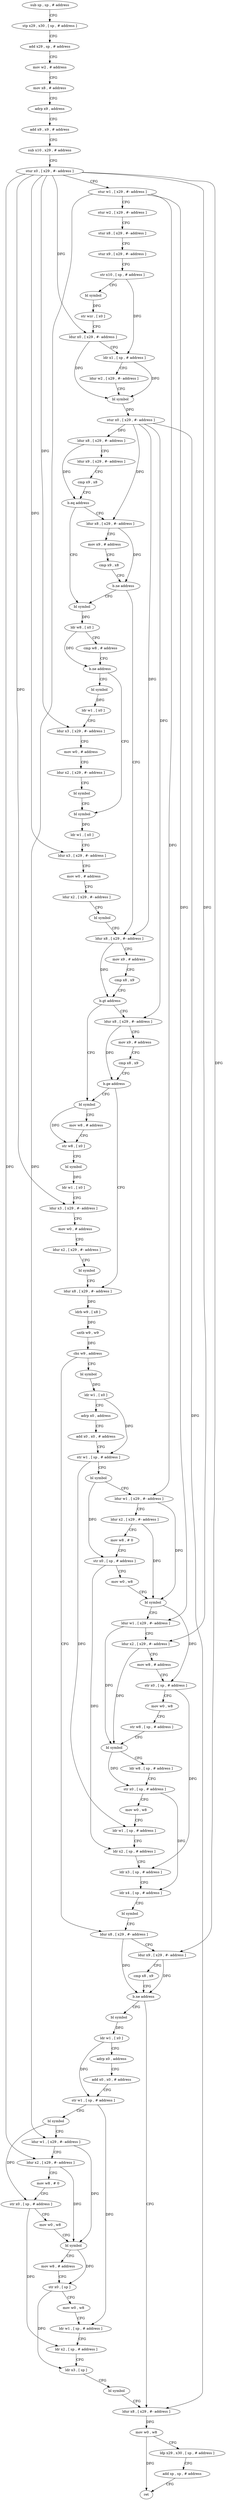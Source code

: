 digraph "func" {
"4306764" [label = "sub sp , sp , # address" ]
"4306768" [label = "stp x29 , x30 , [ sp , # address ]" ]
"4306772" [label = "add x29 , sp , # address" ]
"4306776" [label = "mov w2 , # address" ]
"4306780" [label = "mov x8 , # address" ]
"4306784" [label = "adrp x9 , address" ]
"4306788" [label = "add x9 , x9 , # address" ]
"4306792" [label = "sub x10 , x29 , # address" ]
"4306796" [label = "stur x0 , [ x29 , #- address ]" ]
"4306800" [label = "stur w1 , [ x29 , #- address ]" ]
"4306804" [label = "stur w2 , [ x29 , #- address ]" ]
"4306808" [label = "stur x8 , [ x29 , #- address ]" ]
"4306812" [label = "stur x9 , [ x29 , #- address ]" ]
"4306816" [label = "str x10 , [ sp , # address ]" ]
"4306820" [label = "bl symbol" ]
"4306824" [label = "str wzr , [ x0 ]" ]
"4306828" [label = "ldur x0 , [ x29 , #- address ]" ]
"4306832" [label = "ldr x1 , [ sp , # address ]" ]
"4306836" [label = "ldur w2 , [ x29 , #- address ]" ]
"4306840" [label = "bl symbol" ]
"4306844" [label = "stur x0 , [ x29 , #- address ]" ]
"4306848" [label = "ldur x8 , [ x29 , #- address ]" ]
"4306852" [label = "ldur x9 , [ x29 , #- address ]" ]
"4306856" [label = "cmp x9 , x8" ]
"4306860" [label = "b.eq address" ]
"4306880" [label = "bl symbol" ]
"4306864" [label = "ldur x8 , [ x29 , #- address ]" ]
"4306884" [label = "ldr w8 , [ x0 ]" ]
"4306888" [label = "cmp w8 , # address" ]
"4306892" [label = "b.ne address" ]
"4306920" [label = "bl symbol" ]
"4306896" [label = "bl symbol" ]
"4306868" [label = "mov x9 , # address" ]
"4306872" [label = "cmp x9 , x8" ]
"4306876" [label = "b.ne address" ]
"4306944" [label = "ldur x8 , [ x29 , #- address ]" ]
"4306924" [label = "ldr w1 , [ x0 ]" ]
"4306928" [label = "ldur x3 , [ x29 , #- address ]" ]
"4306932" [label = "mov w0 , # address" ]
"4306936" [label = "ldur x2 , [ x29 , #- address ]" ]
"4306940" [label = "bl symbol" ]
"4306900" [label = "ldr w1 , [ x0 ]" ]
"4306904" [label = "ldur x3 , [ x29 , #- address ]" ]
"4306908" [label = "mov w0 , # address" ]
"4306912" [label = "ldur x2 , [ x29 , #- address ]" ]
"4306916" [label = "bl symbol" ]
"4306948" [label = "mov x9 , # address" ]
"4306952" [label = "cmp x8 , x9" ]
"4306956" [label = "b.gt address" ]
"4306976" [label = "bl symbol" ]
"4306960" [label = "ldur x8 , [ x29 , #- address ]" ]
"4306980" [label = "mov w8 , # address" ]
"4306984" [label = "str w8 , [ x0 ]" ]
"4306988" [label = "bl symbol" ]
"4306992" [label = "ldr w1 , [ x0 ]" ]
"4306996" [label = "ldur x3 , [ x29 , #- address ]" ]
"4307000" [label = "mov w0 , # address" ]
"4307004" [label = "ldur x2 , [ x29 , #- address ]" ]
"4307008" [label = "bl symbol" ]
"4307012" [label = "ldur x8 , [ x29 , #- address ]" ]
"4306964" [label = "mov x9 , # address" ]
"4306968" [label = "cmp x8 , x9" ]
"4306972" [label = "b.ge address" ]
"4307136" [label = "ldur x8 , [ x29 , #- address ]" ]
"4307140" [label = "ldur x9 , [ x29 , #- address ]" ]
"4307144" [label = "cmp x8 , x9" ]
"4307148" [label = "b.ne address" ]
"4307228" [label = "ldur x8 , [ x29 , #- address ]" ]
"4307152" [label = "bl symbol" ]
"4307028" [label = "bl symbol" ]
"4307032" [label = "ldr w1 , [ x0 ]" ]
"4307036" [label = "adrp x0 , address" ]
"4307040" [label = "add x0 , x0 , # address" ]
"4307044" [label = "str w1 , [ sp , # address ]" ]
"4307048" [label = "bl symbol" ]
"4307052" [label = "ldur w1 , [ x29 , #- address ]" ]
"4307056" [label = "ldur x2 , [ x29 , #- address ]" ]
"4307060" [label = "mov w8 , # 0" ]
"4307064" [label = "str x0 , [ sp , # address ]" ]
"4307068" [label = "mov w0 , w8" ]
"4307072" [label = "bl symbol" ]
"4307076" [label = "ldur w1 , [ x29 , #- address ]" ]
"4307080" [label = "ldur x2 , [ x29 , #- address ]" ]
"4307084" [label = "mov w8 , # address" ]
"4307088" [label = "str x0 , [ sp , # address ]" ]
"4307092" [label = "mov w0 , w8" ]
"4307096" [label = "str w8 , [ sp , # address ]" ]
"4307100" [label = "bl symbol" ]
"4307104" [label = "ldr w8 , [ sp , # address ]" ]
"4307108" [label = "str x0 , [ sp , # address ]" ]
"4307112" [label = "mov w0 , w8" ]
"4307116" [label = "ldr w1 , [ sp , # address ]" ]
"4307120" [label = "ldr x2 , [ sp , # address ]" ]
"4307124" [label = "ldr x3 , [ sp , # address ]" ]
"4307128" [label = "ldr x4 , [ sp , # address ]" ]
"4307132" [label = "bl symbol" ]
"4307016" [label = "ldrb w9 , [ x8 ]" ]
"4307020" [label = "uxtb w9 , w9" ]
"4307024" [label = "cbz w9 , address" ]
"4307232" [label = "mov w0 , w8" ]
"4307236" [label = "ldp x29 , x30 , [ sp , # address ]" ]
"4307240" [label = "add sp , sp , # address" ]
"4307244" [label = "ret" ]
"4307156" [label = "ldr w1 , [ x0 ]" ]
"4307160" [label = "adrp x0 , address" ]
"4307164" [label = "add x0 , x0 , # address" ]
"4307168" [label = "str w1 , [ sp , # address ]" ]
"4307172" [label = "bl symbol" ]
"4307176" [label = "ldur w1 , [ x29 , #- address ]" ]
"4307180" [label = "ldur x2 , [ x29 , #- address ]" ]
"4307184" [label = "mov w8 , # 0" ]
"4307188" [label = "str x0 , [ sp , # address ]" ]
"4307192" [label = "mov w0 , w8" ]
"4307196" [label = "bl symbol" ]
"4307200" [label = "mov w8 , # address" ]
"4307204" [label = "str x0 , [ sp ]" ]
"4307208" [label = "mov w0 , w8" ]
"4307212" [label = "ldr w1 , [ sp , # address ]" ]
"4307216" [label = "ldr x2 , [ sp , # address ]" ]
"4307220" [label = "ldr x3 , [ sp ]" ]
"4307224" [label = "bl symbol" ]
"4306764" -> "4306768" [ label = "CFG" ]
"4306768" -> "4306772" [ label = "CFG" ]
"4306772" -> "4306776" [ label = "CFG" ]
"4306776" -> "4306780" [ label = "CFG" ]
"4306780" -> "4306784" [ label = "CFG" ]
"4306784" -> "4306788" [ label = "CFG" ]
"4306788" -> "4306792" [ label = "CFG" ]
"4306792" -> "4306796" [ label = "CFG" ]
"4306796" -> "4306800" [ label = "CFG" ]
"4306796" -> "4306828" [ label = "DFG" ]
"4306796" -> "4306928" [ label = "DFG" ]
"4306796" -> "4306904" [ label = "DFG" ]
"4306796" -> "4306996" [ label = "DFG" ]
"4306796" -> "4307140" [ label = "DFG" ]
"4306796" -> "4307080" [ label = "DFG" ]
"4306796" -> "4307180" [ label = "DFG" ]
"4306800" -> "4306804" [ label = "CFG" ]
"4306800" -> "4307052" [ label = "DFG" ]
"4306800" -> "4307076" [ label = "DFG" ]
"4306800" -> "4307176" [ label = "DFG" ]
"4306804" -> "4306808" [ label = "CFG" ]
"4306808" -> "4306812" [ label = "CFG" ]
"4306812" -> "4306816" [ label = "CFG" ]
"4306816" -> "4306820" [ label = "CFG" ]
"4306816" -> "4306832" [ label = "DFG" ]
"4306820" -> "4306824" [ label = "DFG" ]
"4306824" -> "4306828" [ label = "CFG" ]
"4306828" -> "4306832" [ label = "CFG" ]
"4306828" -> "4306840" [ label = "DFG" ]
"4306832" -> "4306836" [ label = "CFG" ]
"4306832" -> "4306840" [ label = "DFG" ]
"4306836" -> "4306840" [ label = "CFG" ]
"4306840" -> "4306844" [ label = "DFG" ]
"4306844" -> "4306848" [ label = "DFG" ]
"4306844" -> "4306864" [ label = "DFG" ]
"4306844" -> "4306944" [ label = "DFG" ]
"4306844" -> "4306960" [ label = "DFG" ]
"4306844" -> "4307228" [ label = "DFG" ]
"4306848" -> "4306852" [ label = "CFG" ]
"4306848" -> "4306860" [ label = "DFG" ]
"4306852" -> "4306856" [ label = "CFG" ]
"4306856" -> "4306860" [ label = "CFG" ]
"4306860" -> "4306880" [ label = "CFG" ]
"4306860" -> "4306864" [ label = "CFG" ]
"4306880" -> "4306884" [ label = "DFG" ]
"4306864" -> "4306868" [ label = "CFG" ]
"4306864" -> "4306876" [ label = "DFG" ]
"4306884" -> "4306888" [ label = "CFG" ]
"4306884" -> "4306892" [ label = "DFG" ]
"4306888" -> "4306892" [ label = "CFG" ]
"4306892" -> "4306920" [ label = "CFG" ]
"4306892" -> "4306896" [ label = "CFG" ]
"4306920" -> "4306924" [ label = "DFG" ]
"4306896" -> "4306900" [ label = "DFG" ]
"4306868" -> "4306872" [ label = "CFG" ]
"4306872" -> "4306876" [ label = "CFG" ]
"4306876" -> "4306944" [ label = "CFG" ]
"4306876" -> "4306880" [ label = "CFG" ]
"4306944" -> "4306948" [ label = "CFG" ]
"4306944" -> "4306956" [ label = "DFG" ]
"4306924" -> "4306928" [ label = "CFG" ]
"4306928" -> "4306932" [ label = "CFG" ]
"4306932" -> "4306936" [ label = "CFG" ]
"4306936" -> "4306940" [ label = "CFG" ]
"4306940" -> "4306944" [ label = "CFG" ]
"4306900" -> "4306904" [ label = "CFG" ]
"4306904" -> "4306908" [ label = "CFG" ]
"4306908" -> "4306912" [ label = "CFG" ]
"4306912" -> "4306916" [ label = "CFG" ]
"4306916" -> "4306920" [ label = "CFG" ]
"4306948" -> "4306952" [ label = "CFG" ]
"4306952" -> "4306956" [ label = "CFG" ]
"4306956" -> "4306976" [ label = "CFG" ]
"4306956" -> "4306960" [ label = "CFG" ]
"4306976" -> "4306980" [ label = "CFG" ]
"4306976" -> "4306984" [ label = "DFG" ]
"4306960" -> "4306964" [ label = "CFG" ]
"4306960" -> "4306972" [ label = "DFG" ]
"4306980" -> "4306984" [ label = "CFG" ]
"4306984" -> "4306988" [ label = "CFG" ]
"4306988" -> "4306992" [ label = "DFG" ]
"4306992" -> "4306996" [ label = "CFG" ]
"4306996" -> "4307000" [ label = "CFG" ]
"4307000" -> "4307004" [ label = "CFG" ]
"4307004" -> "4307008" [ label = "CFG" ]
"4307008" -> "4307012" [ label = "CFG" ]
"4307012" -> "4307016" [ label = "DFG" ]
"4306964" -> "4306968" [ label = "CFG" ]
"4306968" -> "4306972" [ label = "CFG" ]
"4306972" -> "4307012" [ label = "CFG" ]
"4306972" -> "4306976" [ label = "CFG" ]
"4307136" -> "4307140" [ label = "CFG" ]
"4307136" -> "4307148" [ label = "DFG" ]
"4307140" -> "4307144" [ label = "CFG" ]
"4307140" -> "4307148" [ label = "DFG" ]
"4307144" -> "4307148" [ label = "CFG" ]
"4307148" -> "4307228" [ label = "CFG" ]
"4307148" -> "4307152" [ label = "CFG" ]
"4307228" -> "4307232" [ label = "DFG" ]
"4307152" -> "4307156" [ label = "DFG" ]
"4307028" -> "4307032" [ label = "DFG" ]
"4307032" -> "4307036" [ label = "CFG" ]
"4307032" -> "4307044" [ label = "DFG" ]
"4307036" -> "4307040" [ label = "CFG" ]
"4307040" -> "4307044" [ label = "CFG" ]
"4307044" -> "4307048" [ label = "CFG" ]
"4307044" -> "4307116" [ label = "DFG" ]
"4307048" -> "4307052" [ label = "CFG" ]
"4307048" -> "4307064" [ label = "DFG" ]
"4307052" -> "4307056" [ label = "CFG" ]
"4307052" -> "4307072" [ label = "DFG" ]
"4307056" -> "4307060" [ label = "CFG" ]
"4307056" -> "4307072" [ label = "DFG" ]
"4307060" -> "4307064" [ label = "CFG" ]
"4307064" -> "4307068" [ label = "CFG" ]
"4307064" -> "4307120" [ label = "DFG" ]
"4307068" -> "4307072" [ label = "CFG" ]
"4307072" -> "4307076" [ label = "CFG" ]
"4307072" -> "4307088" [ label = "DFG" ]
"4307076" -> "4307080" [ label = "CFG" ]
"4307076" -> "4307100" [ label = "DFG" ]
"4307080" -> "4307084" [ label = "CFG" ]
"4307080" -> "4307100" [ label = "DFG" ]
"4307084" -> "4307088" [ label = "CFG" ]
"4307088" -> "4307092" [ label = "CFG" ]
"4307088" -> "4307124" [ label = "DFG" ]
"4307092" -> "4307096" [ label = "CFG" ]
"4307096" -> "4307100" [ label = "CFG" ]
"4307100" -> "4307104" [ label = "CFG" ]
"4307100" -> "4307108" [ label = "DFG" ]
"4307104" -> "4307108" [ label = "CFG" ]
"4307108" -> "4307112" [ label = "CFG" ]
"4307108" -> "4307128" [ label = "DFG" ]
"4307112" -> "4307116" [ label = "CFG" ]
"4307116" -> "4307120" [ label = "CFG" ]
"4307120" -> "4307124" [ label = "CFG" ]
"4307124" -> "4307128" [ label = "CFG" ]
"4307128" -> "4307132" [ label = "CFG" ]
"4307132" -> "4307136" [ label = "CFG" ]
"4307016" -> "4307020" [ label = "DFG" ]
"4307020" -> "4307024" [ label = "DFG" ]
"4307024" -> "4307136" [ label = "CFG" ]
"4307024" -> "4307028" [ label = "CFG" ]
"4307232" -> "4307236" [ label = "CFG" ]
"4307232" -> "4307244" [ label = "DFG" ]
"4307236" -> "4307240" [ label = "CFG" ]
"4307240" -> "4307244" [ label = "CFG" ]
"4307156" -> "4307160" [ label = "CFG" ]
"4307156" -> "4307168" [ label = "DFG" ]
"4307160" -> "4307164" [ label = "CFG" ]
"4307164" -> "4307168" [ label = "CFG" ]
"4307168" -> "4307172" [ label = "CFG" ]
"4307168" -> "4307212" [ label = "DFG" ]
"4307172" -> "4307176" [ label = "CFG" ]
"4307172" -> "4307188" [ label = "DFG" ]
"4307176" -> "4307180" [ label = "CFG" ]
"4307176" -> "4307196" [ label = "DFG" ]
"4307180" -> "4307184" [ label = "CFG" ]
"4307180" -> "4307196" [ label = "DFG" ]
"4307184" -> "4307188" [ label = "CFG" ]
"4307188" -> "4307192" [ label = "CFG" ]
"4307188" -> "4307216" [ label = "DFG" ]
"4307192" -> "4307196" [ label = "CFG" ]
"4307196" -> "4307200" [ label = "CFG" ]
"4307196" -> "4307204" [ label = "DFG" ]
"4307200" -> "4307204" [ label = "CFG" ]
"4307204" -> "4307208" [ label = "CFG" ]
"4307204" -> "4307220" [ label = "DFG" ]
"4307208" -> "4307212" [ label = "CFG" ]
"4307212" -> "4307216" [ label = "CFG" ]
"4307216" -> "4307220" [ label = "CFG" ]
"4307220" -> "4307224" [ label = "CFG" ]
"4307224" -> "4307228" [ label = "CFG" ]
}
